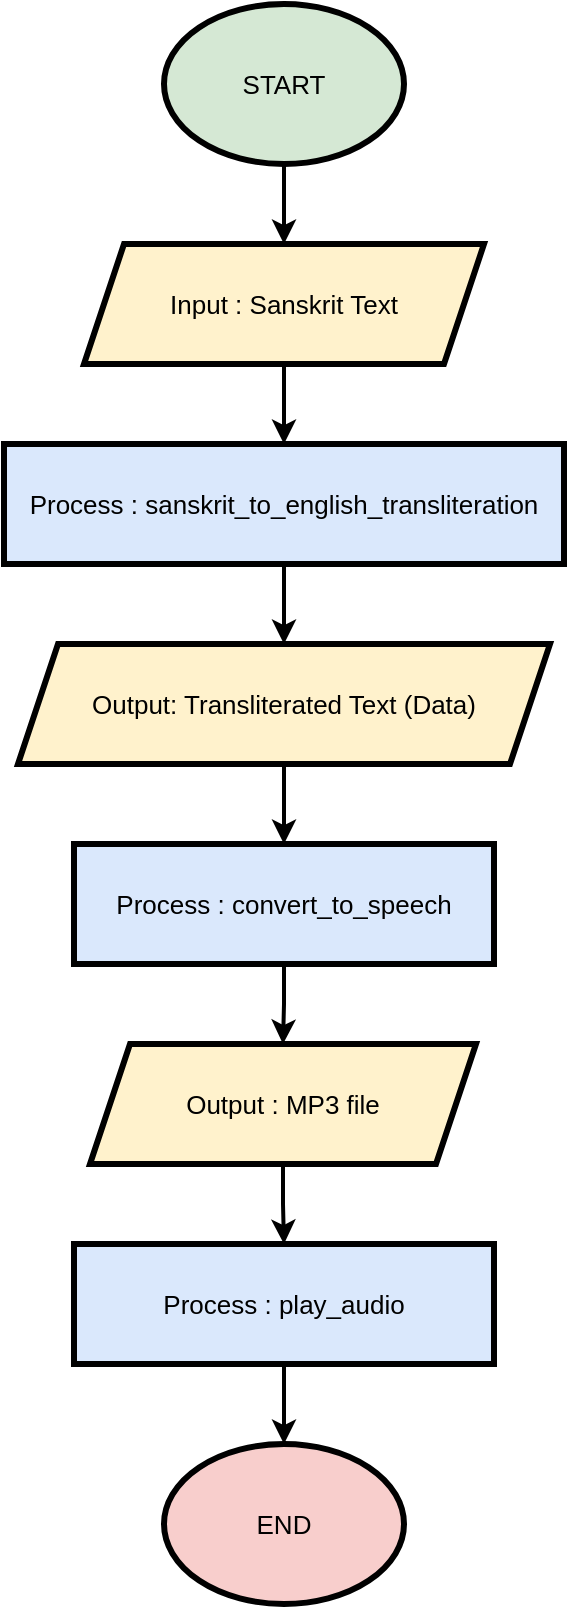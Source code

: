 <mxfile version="24.6.1" type="device">
  <diagram id="C5RBs43oDa-KdzZeNtuy" name="Page-1">
    <mxGraphModel dx="1434" dy="884" grid="1" gridSize="10" guides="1" tooltips="1" connect="1" arrows="1" fold="1" page="1" pageScale="1" pageWidth="827" pageHeight="1169" math="0" shadow="0">
      <root>
        <mxCell id="WIyWlLk6GJQsqaUBKTNV-0" />
        <mxCell id="WIyWlLk6GJQsqaUBKTNV-1" parent="WIyWlLk6GJQsqaUBKTNV-0" />
        <mxCell id="ULtwpGgtOxIw6rJTAXXp-8" style="edgeStyle=orthogonalEdgeStyle;rounded=0;orthogonalLoop=1;jettySize=auto;html=1;exitX=0.5;exitY=1;exitDx=0;exitDy=0;entryX=0.5;entryY=0;entryDx=0;entryDy=0;strokeWidth=2;" edge="1" parent="WIyWlLk6GJQsqaUBKTNV-1" source="ULtwpGgtOxIw6rJTAXXp-0" target="ULtwpGgtOxIw6rJTAXXp-1">
          <mxGeometry relative="1" as="geometry" />
        </mxCell>
        <mxCell id="ULtwpGgtOxIw6rJTAXXp-0" value="START" style="ellipse;whiteSpace=wrap;html=1;strokeWidth=3;perimeterSpacing=0;fillStyle=solid;shadow=0;fontSize=13;fontStyle=0;spacingTop=0;spacing=2;spacingLeft=0;fillColor=#d5e8d4;strokeColor=#000000;" vertex="1" parent="WIyWlLk6GJQsqaUBKTNV-1">
          <mxGeometry x="354" y="185" width="120" height="80" as="geometry" />
        </mxCell>
        <mxCell id="ULtwpGgtOxIw6rJTAXXp-9" style="edgeStyle=orthogonalEdgeStyle;rounded=0;orthogonalLoop=1;jettySize=auto;html=1;exitX=0.5;exitY=1;exitDx=0;exitDy=0;entryX=0.5;entryY=0;entryDx=0;entryDy=0;strokeWidth=2;" edge="1" parent="WIyWlLk6GJQsqaUBKTNV-1" source="ULtwpGgtOxIw6rJTAXXp-1" target="ULtwpGgtOxIw6rJTAXXp-2">
          <mxGeometry relative="1" as="geometry" />
        </mxCell>
        <mxCell id="ULtwpGgtOxIw6rJTAXXp-1" value="Input : Sanskrit Text" style="shape=parallelogram;perimeter=parallelogramPerimeter;whiteSpace=wrap;html=1;fixedSize=1;strokeWidth=3;perimeterSpacing=0;fillStyle=solid;shadow=0;fontSize=13;fontStyle=0;spacingTop=0;spacing=2;spacingLeft=0;fillColor=#fff2cc;strokeColor=#000000;" vertex="1" parent="WIyWlLk6GJQsqaUBKTNV-1">
          <mxGeometry x="314" y="305" width="200" height="60" as="geometry" />
        </mxCell>
        <mxCell id="ULtwpGgtOxIw6rJTAXXp-10" style="edgeStyle=orthogonalEdgeStyle;rounded=0;orthogonalLoop=1;jettySize=auto;html=1;exitX=0.5;exitY=1;exitDx=0;exitDy=0;entryX=0.5;entryY=0;entryDx=0;entryDy=0;strokeWidth=2;" edge="1" parent="WIyWlLk6GJQsqaUBKTNV-1" source="ULtwpGgtOxIw6rJTAXXp-2" target="ULtwpGgtOxIw6rJTAXXp-3">
          <mxGeometry relative="1" as="geometry" />
        </mxCell>
        <mxCell id="ULtwpGgtOxIw6rJTAXXp-2" value="Process : sanskrit_to_english_transliteration" style="rounded=0;whiteSpace=wrap;html=1;strokeWidth=3;perimeterSpacing=0;fillStyle=solid;shadow=0;fontSize=13;fontStyle=0;spacingTop=0;spacing=2;spacingLeft=0;fillColor=#dae8fc;strokeColor=#000000;" vertex="1" parent="WIyWlLk6GJQsqaUBKTNV-1">
          <mxGeometry x="274" y="405" width="280" height="60" as="geometry" />
        </mxCell>
        <mxCell id="ULtwpGgtOxIw6rJTAXXp-11" style="edgeStyle=orthogonalEdgeStyle;rounded=0;orthogonalLoop=1;jettySize=auto;html=1;exitX=0.5;exitY=1;exitDx=0;exitDy=0;entryX=0.5;entryY=0;entryDx=0;entryDy=0;strokeWidth=2;" edge="1" parent="WIyWlLk6GJQsqaUBKTNV-1" source="ULtwpGgtOxIw6rJTAXXp-3" target="ULtwpGgtOxIw6rJTAXXp-4">
          <mxGeometry relative="1" as="geometry" />
        </mxCell>
        <mxCell id="ULtwpGgtOxIw6rJTAXXp-3" value="Output: Transliterated &lt;span style=&quot;font-size: 13px;&quot; class=&quot;hljs-keyword&quot;&gt;Text&lt;/span&gt; (Data)" style="shape=parallelogram;perimeter=parallelogramPerimeter;whiteSpace=wrap;html=1;fixedSize=1;strokeWidth=3;perimeterSpacing=0;fillStyle=solid;shadow=0;fontSize=13;fontStyle=0;spacingTop=0;spacing=2;spacingLeft=0;fillColor=#fff2cc;strokeColor=#000000;" vertex="1" parent="WIyWlLk6GJQsqaUBKTNV-1">
          <mxGeometry x="281" y="505" width="266" height="60" as="geometry" />
        </mxCell>
        <mxCell id="ULtwpGgtOxIw6rJTAXXp-12" style="edgeStyle=orthogonalEdgeStyle;rounded=0;orthogonalLoop=1;jettySize=auto;html=1;exitX=0.5;exitY=1;exitDx=0;exitDy=0;entryX=0.5;entryY=0;entryDx=0;entryDy=0;strokeWidth=2;" edge="1" parent="WIyWlLk6GJQsqaUBKTNV-1" source="ULtwpGgtOxIw6rJTAXXp-4" target="ULtwpGgtOxIw6rJTAXXp-5">
          <mxGeometry relative="1" as="geometry" />
        </mxCell>
        <mxCell id="ULtwpGgtOxIw6rJTAXXp-4" value="Process :&amp;nbsp;convert_to_speech" style="rounded=0;whiteSpace=wrap;html=1;strokeWidth=3;perimeterSpacing=0;fillStyle=solid;shadow=0;fontSize=13;fontStyle=0;spacingTop=0;spacing=2;spacingLeft=0;fillColor=#dae8fc;strokeColor=#000000;" vertex="1" parent="WIyWlLk6GJQsqaUBKTNV-1">
          <mxGeometry x="309" y="605" width="210" height="60" as="geometry" />
        </mxCell>
        <mxCell id="ULtwpGgtOxIw6rJTAXXp-13" style="edgeStyle=orthogonalEdgeStyle;rounded=0;orthogonalLoop=1;jettySize=auto;html=1;entryX=0.5;entryY=0;entryDx=0;entryDy=0;strokeWidth=2;" edge="1" parent="WIyWlLk6GJQsqaUBKTNV-1" source="ULtwpGgtOxIw6rJTAXXp-5" target="ULtwpGgtOxIw6rJTAXXp-6">
          <mxGeometry relative="1" as="geometry" />
        </mxCell>
        <mxCell id="ULtwpGgtOxIw6rJTAXXp-5" value="Output : MP3 file" style="shape=parallelogram;perimeter=parallelogramPerimeter;whiteSpace=wrap;html=1;fixedSize=1;strokeWidth=3;perimeterSpacing=0;fillStyle=solid;shadow=0;fontSize=13;fontStyle=0;spacingTop=0;spacing=2;spacingLeft=0;fillColor=#fff2cc;strokeColor=#000000;" vertex="1" parent="WIyWlLk6GJQsqaUBKTNV-1">
          <mxGeometry x="317" y="705" width="193" height="60" as="geometry" />
        </mxCell>
        <mxCell id="ULtwpGgtOxIw6rJTAXXp-14" style="edgeStyle=orthogonalEdgeStyle;rounded=0;orthogonalLoop=1;jettySize=auto;html=1;exitX=0.5;exitY=1;exitDx=0;exitDy=0;entryX=0.5;entryY=0;entryDx=0;entryDy=0;strokeWidth=2;" edge="1" parent="WIyWlLk6GJQsqaUBKTNV-1" source="ULtwpGgtOxIw6rJTAXXp-6" target="ULtwpGgtOxIw6rJTAXXp-7">
          <mxGeometry relative="1" as="geometry" />
        </mxCell>
        <mxCell id="ULtwpGgtOxIw6rJTAXXp-6" value="Process :&amp;nbsp;play_audio" style="rounded=0;whiteSpace=wrap;html=1;strokeWidth=3;perimeterSpacing=0;fillStyle=solid;shadow=0;fontSize=13;fontStyle=0;spacingTop=0;spacing=2;spacingLeft=0;fillColor=#dae8fc;strokeColor=#000000;" vertex="1" parent="WIyWlLk6GJQsqaUBKTNV-1">
          <mxGeometry x="309" y="805" width="210" height="60" as="geometry" />
        </mxCell>
        <mxCell id="ULtwpGgtOxIw6rJTAXXp-7" value="END" style="ellipse;whiteSpace=wrap;html=1;strokeWidth=3;perimeterSpacing=0;fillStyle=solid;shadow=0;fontSize=13;fontStyle=0;spacingTop=0;spacing=2;spacingLeft=0;fillColor=#f8cecc;strokeColor=#000000;" vertex="1" parent="WIyWlLk6GJQsqaUBKTNV-1">
          <mxGeometry x="354" y="905" width="120" height="80" as="geometry" />
        </mxCell>
      </root>
    </mxGraphModel>
  </diagram>
</mxfile>
